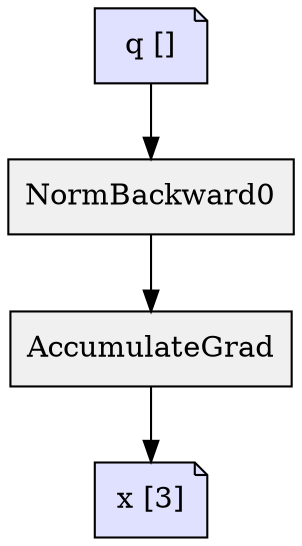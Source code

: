 digraph{
  1 [shape=note,style=filled, fillcolor="#e0e0ff",label="q []"]
  2 [shape=record,style=filled, fillcolor="#f0f0f0",label="{ NormBackward0 }"]
  3 [shape=record,style=filled, fillcolor="#f0f0f0",label="{ AccumulateGrad }"]
  4 [shape=note,style=filled, fillcolor="#e0e0ff",label="x [3]"]
  3 -> 4
  2 -> 3
  1 -> 2
}
